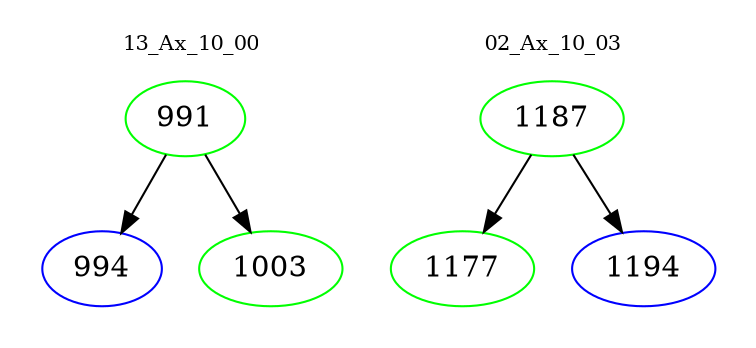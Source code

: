 digraph{
subgraph cluster_0 {
color = white
label = "13_Ax_10_00";
fontsize=10;
T0_991 [label="991", color="green"]
T0_991 -> T0_994 [color="black"]
T0_994 [label="994", color="blue"]
T0_991 -> T0_1003 [color="black"]
T0_1003 [label="1003", color="green"]
}
subgraph cluster_1 {
color = white
label = "02_Ax_10_03";
fontsize=10;
T1_1187 [label="1187", color="green"]
T1_1187 -> T1_1177 [color="black"]
T1_1177 [label="1177", color="green"]
T1_1187 -> T1_1194 [color="black"]
T1_1194 [label="1194", color="blue"]
}
}
